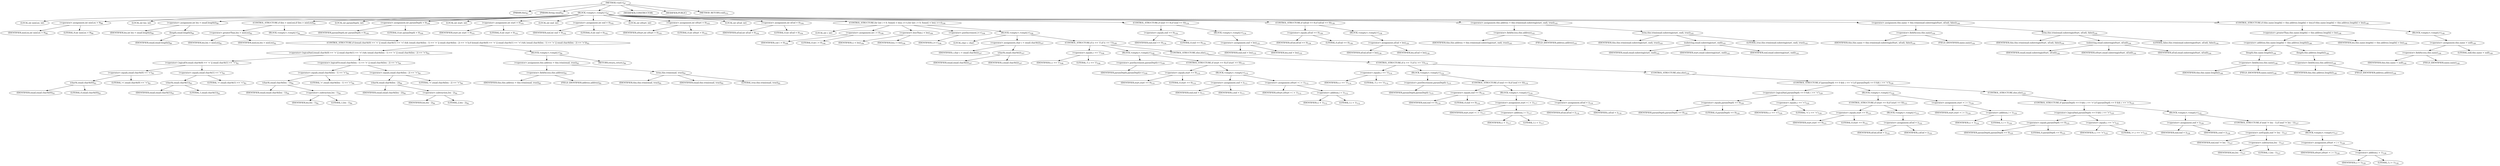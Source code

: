 digraph "&lt;init&gt;" {  
"45" [label = <(METHOD,&lt;init&gt;)<SUB>87</SUB>> ]
"4" [label = <(PARAM,this)<SUB>87</SUB>> ]
"46" [label = <(PARAM,String email)<SUB>87</SUB>> ]
"47" [label = <(BLOCK,&lt;empty&gt;,&lt;empty&gt;)<SUB>87</SUB>> ]
"48" [label = <(LOCAL,int minLen: int)> ]
"49" [label = <(&lt;operator&gt;.assignment,int minLen = 9)<SUB>88</SUB>> ]
"50" [label = <(IDENTIFIER,minLen,int minLen = 9)<SUB>88</SUB>> ]
"51" [label = <(LITERAL,9,int minLen = 9)<SUB>88</SUB>> ]
"52" [label = <(LOCAL,int len: int)> ]
"53" [label = <(&lt;operator&gt;.assignment,int len = email.length())<SUB>89</SUB>> ]
"54" [label = <(IDENTIFIER,len,int len = email.length())<SUB>89</SUB>> ]
"55" [label = <(length,email.length())<SUB>89</SUB>> ]
"56" [label = <(IDENTIFIER,email,email.length())<SUB>89</SUB>> ]
"57" [label = <(CONTROL_STRUCTURE,if (len &gt; minLen),if (len &gt; minLen))<SUB>92</SUB>> ]
"58" [label = <(&lt;operator&gt;.greaterThan,len &gt; minLen)<SUB>92</SUB>> ]
"59" [label = <(IDENTIFIER,len,len &gt; minLen)<SUB>92</SUB>> ]
"60" [label = <(IDENTIFIER,minLen,len &gt; minLen)<SUB>92</SUB>> ]
"61" [label = <(BLOCK,&lt;empty&gt;,&lt;empty&gt;)<SUB>92</SUB>> ]
"62" [label = <(CONTROL_STRUCTURE,if ((email.charAt(0) == '&lt;' || email.charAt(1) == '&lt;') &amp;&amp; (email.charAt(len - 1) == '&gt;' || email.charAt(len - 2) == '&gt;')),if ((email.charAt(0) == '&lt;' || email.charAt(1) == '&lt;') &amp;&amp; (email.charAt(len - 1) == '&gt;' || email.charAt(len - 2) == '&gt;')))<SUB>93</SUB>> ]
"63" [label = <(&lt;operator&gt;.logicalAnd,(email.charAt(0) == '&lt;' || email.charAt(1) == '&lt;') &amp;&amp; (email.charAt(len - 1) == '&gt;' || email.charAt(len - 2) == '&gt;'))<SUB>93</SUB>> ]
"64" [label = <(&lt;operator&gt;.logicalOr,email.charAt(0) == '&lt;' || email.charAt(1) == '&lt;')<SUB>93</SUB>> ]
"65" [label = <(&lt;operator&gt;.equals,email.charAt(0) == '&lt;')<SUB>93</SUB>> ]
"66" [label = <(charAt,email.charAt(0))<SUB>93</SUB>> ]
"67" [label = <(IDENTIFIER,email,email.charAt(0))<SUB>93</SUB>> ]
"68" [label = <(LITERAL,0,email.charAt(0))<SUB>93</SUB>> ]
"69" [label = <(LITERAL,'&lt;',email.charAt(0) == '&lt;')<SUB>93</SUB>> ]
"70" [label = <(&lt;operator&gt;.equals,email.charAt(1) == '&lt;')<SUB>93</SUB>> ]
"71" [label = <(charAt,email.charAt(1))<SUB>93</SUB>> ]
"72" [label = <(IDENTIFIER,email,email.charAt(1))<SUB>93</SUB>> ]
"73" [label = <(LITERAL,1,email.charAt(1))<SUB>93</SUB>> ]
"74" [label = <(LITERAL,'&lt;',email.charAt(1) == '&lt;')<SUB>93</SUB>> ]
"75" [label = <(&lt;operator&gt;.logicalOr,email.charAt(len - 1) == '&gt;' || email.charAt(len - 2) == '&gt;')<SUB>94</SUB>> ]
"76" [label = <(&lt;operator&gt;.equals,email.charAt(len - 1) == '&gt;')<SUB>94</SUB>> ]
"77" [label = <(charAt,email.charAt(len - 1))<SUB>94</SUB>> ]
"78" [label = <(IDENTIFIER,email,email.charAt(len - 1))<SUB>94</SUB>> ]
"79" [label = <(&lt;operator&gt;.subtraction,len - 1)<SUB>94</SUB>> ]
"80" [label = <(IDENTIFIER,len,len - 1)<SUB>94</SUB>> ]
"81" [label = <(LITERAL,1,len - 1)<SUB>94</SUB>> ]
"82" [label = <(LITERAL,'&gt;',email.charAt(len - 1) == '&gt;')<SUB>94</SUB>> ]
"83" [label = <(&lt;operator&gt;.equals,email.charAt(len - 2) == '&gt;')<SUB>94</SUB>> ]
"84" [label = <(charAt,email.charAt(len - 2))<SUB>94</SUB>> ]
"85" [label = <(IDENTIFIER,email,email.charAt(len - 2))<SUB>94</SUB>> ]
"86" [label = <(&lt;operator&gt;.subtraction,len - 2)<SUB>94</SUB>> ]
"87" [label = <(IDENTIFIER,len,len - 2)<SUB>94</SUB>> ]
"88" [label = <(LITERAL,2,len - 2)<SUB>94</SUB>> ]
"89" [label = <(LITERAL,'&gt;',email.charAt(len - 2) == '&gt;')<SUB>94</SUB>> ]
"90" [label = <(BLOCK,&lt;empty&gt;,&lt;empty&gt;)<SUB>94</SUB>> ]
"91" [label = <(&lt;operator&gt;.assignment,this.address = this.trim(email, true))<SUB>95</SUB>> ]
"92" [label = <(&lt;operator&gt;.fieldAccess,this.address)<SUB>95</SUB>> ]
"3" [label = <(IDENTIFIER,this,this.address = this.trim(email, true))<SUB>95</SUB>> ]
"93" [label = <(FIELD_IDENTIFIER,address,address)<SUB>95</SUB>> ]
"94" [label = <(trim,this.trim(email, true))<SUB>95</SUB>> ]
"5" [label = <(IDENTIFIER,this,this.trim(email, true))<SUB>95</SUB>> ]
"95" [label = <(IDENTIFIER,email,this.trim(email, true))<SUB>95</SUB>> ]
"96" [label = <(LITERAL,true,this.trim(email, true))<SUB>95</SUB>> ]
"97" [label = <(RETURN,return;,return;)<SUB>96</SUB>> ]
"98" [label = <(LOCAL,int paramDepth: int)> ]
"99" [label = <(&lt;operator&gt;.assignment,int paramDepth = 0)<SUB>100</SUB>> ]
"100" [label = <(IDENTIFIER,paramDepth,int paramDepth = 0)<SUB>100</SUB>> ]
"101" [label = <(LITERAL,0,int paramDepth = 0)<SUB>100</SUB>> ]
"102" [label = <(LOCAL,int start: int)> ]
"103" [label = <(&lt;operator&gt;.assignment,int start = 0)<SUB>101</SUB>> ]
"104" [label = <(IDENTIFIER,start,int start = 0)<SUB>101</SUB>> ]
"105" [label = <(LITERAL,0,int start = 0)<SUB>101</SUB>> ]
"106" [label = <(LOCAL,int end: int)> ]
"107" [label = <(&lt;operator&gt;.assignment,int end = 0)<SUB>102</SUB>> ]
"108" [label = <(IDENTIFIER,end,int end = 0)<SUB>102</SUB>> ]
"109" [label = <(LITERAL,0,int end = 0)<SUB>102</SUB>> ]
"110" [label = <(LOCAL,int nStart: int)> ]
"111" [label = <(&lt;operator&gt;.assignment,int nStart = 0)<SUB>103</SUB>> ]
"112" [label = <(IDENTIFIER,nStart,int nStart = 0)<SUB>103</SUB>> ]
"113" [label = <(LITERAL,0,int nStart = 0)<SUB>103</SUB>> ]
"114" [label = <(LOCAL,int nEnd: int)> ]
"115" [label = <(&lt;operator&gt;.assignment,int nEnd = 0)<SUB>104</SUB>> ]
"116" [label = <(IDENTIFIER,nEnd,int nEnd = 0)<SUB>104</SUB>> ]
"117" [label = <(LITERAL,0,int nEnd = 0)<SUB>104</SUB>> ]
"118" [label = <(CONTROL_STRUCTURE,for (int i = 0; Some(i &lt; len); i++),for (int i = 0; Some(i &lt; len); i++))<SUB>106</SUB>> ]
"119" [label = <(LOCAL,int i: int)> ]
"120" [label = <(&lt;operator&gt;.assignment,int i = 0)<SUB>106</SUB>> ]
"121" [label = <(IDENTIFIER,i,int i = 0)<SUB>106</SUB>> ]
"122" [label = <(LITERAL,0,int i = 0)<SUB>106</SUB>> ]
"123" [label = <(&lt;operator&gt;.lessThan,i &lt; len)<SUB>106</SUB>> ]
"124" [label = <(IDENTIFIER,i,i &lt; len)<SUB>106</SUB>> ]
"125" [label = <(IDENTIFIER,len,i &lt; len)<SUB>106</SUB>> ]
"126" [label = <(&lt;operator&gt;.postIncrement,i++)<SUB>106</SUB>> ]
"127" [label = <(IDENTIFIER,i,i++)<SUB>106</SUB>> ]
"128" [label = <(BLOCK,&lt;empty&gt;,&lt;empty&gt;)<SUB>106</SUB>> ]
"129" [label = <(LOCAL,char c: char)> ]
"130" [label = <(&lt;operator&gt;.assignment,char c = email.charAt(i))<SUB>107</SUB>> ]
"131" [label = <(IDENTIFIER,c,char c = email.charAt(i))<SUB>107</SUB>> ]
"132" [label = <(charAt,email.charAt(i))<SUB>107</SUB>> ]
"133" [label = <(IDENTIFIER,email,email.charAt(i))<SUB>107</SUB>> ]
"134" [label = <(IDENTIFIER,i,email.charAt(i))<SUB>107</SUB>> ]
"135" [label = <(CONTROL_STRUCTURE,if (c == '('),if (c == '('))<SUB>108</SUB>> ]
"136" [label = <(&lt;operator&gt;.equals,c == '(')<SUB>108</SUB>> ]
"137" [label = <(IDENTIFIER,c,c == '(')<SUB>108</SUB>> ]
"138" [label = <(LITERAL,'(',c == '(')<SUB>108</SUB>> ]
"139" [label = <(BLOCK,&lt;empty&gt;,&lt;empty&gt;)<SUB>108</SUB>> ]
"140" [label = <(&lt;operator&gt;.postIncrement,paramDepth++)<SUB>109</SUB>> ]
"141" [label = <(IDENTIFIER,paramDepth,paramDepth++)<SUB>109</SUB>> ]
"142" [label = <(CONTROL_STRUCTURE,if (start == 0),if (start == 0))<SUB>110</SUB>> ]
"143" [label = <(&lt;operator&gt;.equals,start == 0)<SUB>110</SUB>> ]
"144" [label = <(IDENTIFIER,start,start == 0)<SUB>110</SUB>> ]
"145" [label = <(LITERAL,0,start == 0)<SUB>110</SUB>> ]
"146" [label = <(BLOCK,&lt;empty&gt;,&lt;empty&gt;)<SUB>110</SUB>> ]
"147" [label = <(&lt;operator&gt;.assignment,end = i)<SUB>111</SUB>> ]
"148" [label = <(IDENTIFIER,end,end = i)<SUB>111</SUB>> ]
"149" [label = <(IDENTIFIER,i,end = i)<SUB>111</SUB>> ]
"150" [label = <(&lt;operator&gt;.assignment,nStart = i + 1)<SUB>112</SUB>> ]
"151" [label = <(IDENTIFIER,nStart,nStart = i + 1)<SUB>112</SUB>> ]
"152" [label = <(&lt;operator&gt;.addition,i + 1)<SUB>112</SUB>> ]
"153" [label = <(IDENTIFIER,i,i + 1)<SUB>112</SUB>> ]
"154" [label = <(LITERAL,1,i + 1)<SUB>112</SUB>> ]
"155" [label = <(CONTROL_STRUCTURE,else,else)<SUB>114</SUB>> ]
"156" [label = <(CONTROL_STRUCTURE,if (c == ')'),if (c == ')'))<SUB>114</SUB>> ]
"157" [label = <(&lt;operator&gt;.equals,c == ')')<SUB>114</SUB>> ]
"158" [label = <(IDENTIFIER,c,c == ')')<SUB>114</SUB>> ]
"159" [label = <(LITERAL,')',c == ')')<SUB>114</SUB>> ]
"160" [label = <(BLOCK,&lt;empty&gt;,&lt;empty&gt;)<SUB>114</SUB>> ]
"161" [label = <(&lt;operator&gt;.postDecrement,paramDepth--)<SUB>115</SUB>> ]
"162" [label = <(IDENTIFIER,paramDepth,paramDepth--)<SUB>115</SUB>> ]
"163" [label = <(CONTROL_STRUCTURE,if (end == 0),if (end == 0))<SUB>116</SUB>> ]
"164" [label = <(&lt;operator&gt;.equals,end == 0)<SUB>116</SUB>> ]
"165" [label = <(IDENTIFIER,end,end == 0)<SUB>116</SUB>> ]
"166" [label = <(LITERAL,0,end == 0)<SUB>116</SUB>> ]
"167" [label = <(BLOCK,&lt;empty&gt;,&lt;empty&gt;)<SUB>116</SUB>> ]
"168" [label = <(&lt;operator&gt;.assignment,start = i + 1)<SUB>117</SUB>> ]
"169" [label = <(IDENTIFIER,start,start = i + 1)<SUB>117</SUB>> ]
"170" [label = <(&lt;operator&gt;.addition,i + 1)<SUB>117</SUB>> ]
"171" [label = <(IDENTIFIER,i,i + 1)<SUB>117</SUB>> ]
"172" [label = <(LITERAL,1,i + 1)<SUB>117</SUB>> ]
"173" [label = <(&lt;operator&gt;.assignment,nEnd = i)<SUB>118</SUB>> ]
"174" [label = <(IDENTIFIER,nEnd,nEnd = i)<SUB>118</SUB>> ]
"175" [label = <(IDENTIFIER,i,nEnd = i)<SUB>118</SUB>> ]
"176" [label = <(CONTROL_STRUCTURE,else,else)<SUB>120</SUB>> ]
"177" [label = <(CONTROL_STRUCTURE,if (paramDepth == 0 &amp;&amp; c == '&lt;'),if (paramDepth == 0 &amp;&amp; c == '&lt;'))<SUB>120</SUB>> ]
"178" [label = <(&lt;operator&gt;.logicalAnd,paramDepth == 0 &amp;&amp; c == '&lt;')<SUB>120</SUB>> ]
"179" [label = <(&lt;operator&gt;.equals,paramDepth == 0)<SUB>120</SUB>> ]
"180" [label = <(IDENTIFIER,paramDepth,paramDepth == 0)<SUB>120</SUB>> ]
"181" [label = <(LITERAL,0,paramDepth == 0)<SUB>120</SUB>> ]
"182" [label = <(&lt;operator&gt;.equals,c == '&lt;')<SUB>120</SUB>> ]
"183" [label = <(IDENTIFIER,c,c == '&lt;')<SUB>120</SUB>> ]
"184" [label = <(LITERAL,'&lt;',c == '&lt;')<SUB>120</SUB>> ]
"185" [label = <(BLOCK,&lt;empty&gt;,&lt;empty&gt;)<SUB>120</SUB>> ]
"186" [label = <(CONTROL_STRUCTURE,if (start == 0),if (start == 0))<SUB>121</SUB>> ]
"187" [label = <(&lt;operator&gt;.equals,start == 0)<SUB>121</SUB>> ]
"188" [label = <(IDENTIFIER,start,start == 0)<SUB>121</SUB>> ]
"189" [label = <(LITERAL,0,start == 0)<SUB>121</SUB>> ]
"190" [label = <(BLOCK,&lt;empty&gt;,&lt;empty&gt;)<SUB>121</SUB>> ]
"191" [label = <(&lt;operator&gt;.assignment,nEnd = i)<SUB>122</SUB>> ]
"192" [label = <(IDENTIFIER,nEnd,nEnd = i)<SUB>122</SUB>> ]
"193" [label = <(IDENTIFIER,i,nEnd = i)<SUB>122</SUB>> ]
"194" [label = <(&lt;operator&gt;.assignment,start = i + 1)<SUB>124</SUB>> ]
"195" [label = <(IDENTIFIER,start,start = i + 1)<SUB>124</SUB>> ]
"196" [label = <(&lt;operator&gt;.addition,i + 1)<SUB>124</SUB>> ]
"197" [label = <(IDENTIFIER,i,i + 1)<SUB>124</SUB>> ]
"198" [label = <(LITERAL,1,i + 1)<SUB>124</SUB>> ]
"199" [label = <(CONTROL_STRUCTURE,else,else)<SUB>125</SUB>> ]
"200" [label = <(CONTROL_STRUCTURE,if (paramDepth == 0 &amp;&amp; c == '&gt;'),if (paramDepth == 0 &amp;&amp; c == '&gt;'))<SUB>125</SUB>> ]
"201" [label = <(&lt;operator&gt;.logicalAnd,paramDepth == 0 &amp;&amp; c == '&gt;')<SUB>125</SUB>> ]
"202" [label = <(&lt;operator&gt;.equals,paramDepth == 0)<SUB>125</SUB>> ]
"203" [label = <(IDENTIFIER,paramDepth,paramDepth == 0)<SUB>125</SUB>> ]
"204" [label = <(LITERAL,0,paramDepth == 0)<SUB>125</SUB>> ]
"205" [label = <(&lt;operator&gt;.equals,c == '&gt;')<SUB>125</SUB>> ]
"206" [label = <(IDENTIFIER,c,c == '&gt;')<SUB>125</SUB>> ]
"207" [label = <(LITERAL,'&gt;',c == '&gt;')<SUB>125</SUB>> ]
"208" [label = <(BLOCK,&lt;empty&gt;,&lt;empty&gt;)<SUB>125</SUB>> ]
"209" [label = <(&lt;operator&gt;.assignment,end = i)<SUB>126</SUB>> ]
"210" [label = <(IDENTIFIER,end,end = i)<SUB>126</SUB>> ]
"211" [label = <(IDENTIFIER,i,end = i)<SUB>126</SUB>> ]
"212" [label = <(CONTROL_STRUCTURE,if (end != len - 1),if (end != len - 1))<SUB>127</SUB>> ]
"213" [label = <(&lt;operator&gt;.notEquals,end != len - 1)<SUB>127</SUB>> ]
"214" [label = <(IDENTIFIER,end,end != len - 1)<SUB>127</SUB>> ]
"215" [label = <(&lt;operator&gt;.subtraction,len - 1)<SUB>127</SUB>> ]
"216" [label = <(IDENTIFIER,len,len - 1)<SUB>127</SUB>> ]
"217" [label = <(LITERAL,1,len - 1)<SUB>127</SUB>> ]
"218" [label = <(BLOCK,&lt;empty&gt;,&lt;empty&gt;)<SUB>127</SUB>> ]
"219" [label = <(&lt;operator&gt;.assignment,nStart = i + 1)<SUB>128</SUB>> ]
"220" [label = <(IDENTIFIER,nStart,nStart = i + 1)<SUB>128</SUB>> ]
"221" [label = <(&lt;operator&gt;.addition,i + 1)<SUB>128</SUB>> ]
"222" [label = <(IDENTIFIER,i,i + 1)<SUB>128</SUB>> ]
"223" [label = <(LITERAL,1,i + 1)<SUB>128</SUB>> ]
"224" [label = <(CONTROL_STRUCTURE,if (end == 0),if (end == 0))<SUB>134</SUB>> ]
"225" [label = <(&lt;operator&gt;.equals,end == 0)<SUB>134</SUB>> ]
"226" [label = <(IDENTIFIER,end,end == 0)<SUB>134</SUB>> ]
"227" [label = <(LITERAL,0,end == 0)<SUB>134</SUB>> ]
"228" [label = <(BLOCK,&lt;empty&gt;,&lt;empty&gt;)<SUB>134</SUB>> ]
"229" [label = <(&lt;operator&gt;.assignment,end = len)<SUB>135</SUB>> ]
"230" [label = <(IDENTIFIER,end,end = len)<SUB>135</SUB>> ]
"231" [label = <(IDENTIFIER,len,end = len)<SUB>135</SUB>> ]
"232" [label = <(CONTROL_STRUCTURE,if (nEnd == 0),if (nEnd == 0))<SUB>138</SUB>> ]
"233" [label = <(&lt;operator&gt;.equals,nEnd == 0)<SUB>138</SUB>> ]
"234" [label = <(IDENTIFIER,nEnd,nEnd == 0)<SUB>138</SUB>> ]
"235" [label = <(LITERAL,0,nEnd == 0)<SUB>138</SUB>> ]
"236" [label = <(BLOCK,&lt;empty&gt;,&lt;empty&gt;)<SUB>138</SUB>> ]
"237" [label = <(&lt;operator&gt;.assignment,nEnd = len)<SUB>139</SUB>> ]
"238" [label = <(IDENTIFIER,nEnd,nEnd = len)<SUB>139</SUB>> ]
"239" [label = <(IDENTIFIER,len,nEnd = len)<SUB>139</SUB>> ]
"240" [label = <(&lt;operator&gt;.assignment,this.address = this.trim(email.substring(start, end), true))<SUB>143</SUB>> ]
"241" [label = <(&lt;operator&gt;.fieldAccess,this.address)<SUB>143</SUB>> ]
"6" [label = <(IDENTIFIER,this,this.address = this.trim(email.substring(start, end), true))<SUB>143</SUB>> ]
"242" [label = <(FIELD_IDENTIFIER,address,address)<SUB>143</SUB>> ]
"243" [label = <(trim,this.trim(email.substring(start, end), true))<SUB>143</SUB>> ]
"7" [label = <(IDENTIFIER,this,this.trim(email.substring(start, end), true))<SUB>143</SUB>> ]
"244" [label = <(substring,email.substring(start, end))<SUB>143</SUB>> ]
"245" [label = <(IDENTIFIER,email,email.substring(start, end))<SUB>143</SUB>> ]
"246" [label = <(IDENTIFIER,start,email.substring(start, end))<SUB>143</SUB>> ]
"247" [label = <(IDENTIFIER,end,email.substring(start, end))<SUB>143</SUB>> ]
"248" [label = <(LITERAL,true,this.trim(email.substring(start, end), true))<SUB>143</SUB>> ]
"249" [label = <(&lt;operator&gt;.assignment,this.name = this.trim(email.substring(nStart, nEnd), false))<SUB>144</SUB>> ]
"250" [label = <(&lt;operator&gt;.fieldAccess,this.name)<SUB>144</SUB>> ]
"8" [label = <(IDENTIFIER,this,this.name = this.trim(email.substring(nStart, nEnd), false))<SUB>144</SUB>> ]
"251" [label = <(FIELD_IDENTIFIER,name,name)<SUB>144</SUB>> ]
"252" [label = <(trim,this.trim(email.substring(nStart, nEnd), false))<SUB>144</SUB>> ]
"9" [label = <(IDENTIFIER,this,this.trim(email.substring(nStart, nEnd), false))<SUB>144</SUB>> ]
"253" [label = <(substring,email.substring(nStart, nEnd))<SUB>144</SUB>> ]
"254" [label = <(IDENTIFIER,email,email.substring(nStart, nEnd))<SUB>144</SUB>> ]
"255" [label = <(IDENTIFIER,nStart,email.substring(nStart, nEnd))<SUB>144</SUB>> ]
"256" [label = <(IDENTIFIER,nEnd,email.substring(nStart, nEnd))<SUB>144</SUB>> ]
"257" [label = <(LITERAL,false,this.trim(email.substring(nStart, nEnd), false))<SUB>144</SUB>> ]
"258" [label = <(CONTROL_STRUCTURE,if (this.name.length() + this.address.length() &gt; len),if (this.name.length() + this.address.length() &gt; len))<SUB>148</SUB>> ]
"259" [label = <(&lt;operator&gt;.greaterThan,this.name.length() + this.address.length() &gt; len)<SUB>148</SUB>> ]
"260" [label = <(&lt;operator&gt;.addition,this.name.length() + this.address.length())<SUB>148</SUB>> ]
"261" [label = <(length,this.name.length())<SUB>148</SUB>> ]
"262" [label = <(&lt;operator&gt;.fieldAccess,this.name)<SUB>148</SUB>> ]
"10" [label = <(IDENTIFIER,this,this.name.length())<SUB>148</SUB>> ]
"263" [label = <(FIELD_IDENTIFIER,name,name)<SUB>148</SUB>> ]
"264" [label = <(length,this.address.length())<SUB>148</SUB>> ]
"265" [label = <(&lt;operator&gt;.fieldAccess,this.address)<SUB>148</SUB>> ]
"11" [label = <(IDENTIFIER,this,this.address.length())<SUB>148</SUB>> ]
"266" [label = <(FIELD_IDENTIFIER,address,address)<SUB>148</SUB>> ]
"267" [label = <(IDENTIFIER,len,this.name.length() + this.address.length() &gt; len)<SUB>148</SUB>> ]
"268" [label = <(BLOCK,&lt;empty&gt;,&lt;empty&gt;)<SUB>148</SUB>> ]
"269" [label = <(&lt;operator&gt;.assignment,this.name = null)<SUB>149</SUB>> ]
"270" [label = <(&lt;operator&gt;.fieldAccess,this.name)<SUB>149</SUB>> ]
"12" [label = <(IDENTIFIER,this,this.name = null)<SUB>149</SUB>> ]
"271" [label = <(FIELD_IDENTIFIER,name,name)<SUB>149</SUB>> ]
"272" [label = <(LITERAL,null,this.name = null)<SUB>149</SUB>> ]
"273" [label = <(MODIFIER,CONSTRUCTOR)> ]
"274" [label = <(MODIFIER,PUBLIC)> ]
"275" [label = <(METHOD_RETURN,void)<SUB>151</SUB>> ]
  "45" -> "4" 
  "45" -> "46" 
  "45" -> "47" 
  "45" -> "273" 
  "45" -> "274" 
  "45" -> "275" 
  "47" -> "48" 
  "47" -> "49" 
  "47" -> "52" 
  "47" -> "53" 
  "47" -> "57" 
  "47" -> "98" 
  "47" -> "99" 
  "47" -> "102" 
  "47" -> "103" 
  "47" -> "106" 
  "47" -> "107" 
  "47" -> "110" 
  "47" -> "111" 
  "47" -> "114" 
  "47" -> "115" 
  "47" -> "118" 
  "47" -> "224" 
  "47" -> "232" 
  "47" -> "240" 
  "47" -> "249" 
  "47" -> "258" 
  "49" -> "50" 
  "49" -> "51" 
  "53" -> "54" 
  "53" -> "55" 
  "55" -> "56" 
  "57" -> "58" 
  "57" -> "61" 
  "58" -> "59" 
  "58" -> "60" 
  "61" -> "62" 
  "62" -> "63" 
  "62" -> "90" 
  "63" -> "64" 
  "63" -> "75" 
  "64" -> "65" 
  "64" -> "70" 
  "65" -> "66" 
  "65" -> "69" 
  "66" -> "67" 
  "66" -> "68" 
  "70" -> "71" 
  "70" -> "74" 
  "71" -> "72" 
  "71" -> "73" 
  "75" -> "76" 
  "75" -> "83" 
  "76" -> "77" 
  "76" -> "82" 
  "77" -> "78" 
  "77" -> "79" 
  "79" -> "80" 
  "79" -> "81" 
  "83" -> "84" 
  "83" -> "89" 
  "84" -> "85" 
  "84" -> "86" 
  "86" -> "87" 
  "86" -> "88" 
  "90" -> "91" 
  "90" -> "97" 
  "91" -> "92" 
  "91" -> "94" 
  "92" -> "3" 
  "92" -> "93" 
  "94" -> "5" 
  "94" -> "95" 
  "94" -> "96" 
  "99" -> "100" 
  "99" -> "101" 
  "103" -> "104" 
  "103" -> "105" 
  "107" -> "108" 
  "107" -> "109" 
  "111" -> "112" 
  "111" -> "113" 
  "115" -> "116" 
  "115" -> "117" 
  "118" -> "119" 
  "118" -> "120" 
  "118" -> "123" 
  "118" -> "126" 
  "118" -> "128" 
  "120" -> "121" 
  "120" -> "122" 
  "123" -> "124" 
  "123" -> "125" 
  "126" -> "127" 
  "128" -> "129" 
  "128" -> "130" 
  "128" -> "135" 
  "130" -> "131" 
  "130" -> "132" 
  "132" -> "133" 
  "132" -> "134" 
  "135" -> "136" 
  "135" -> "139" 
  "135" -> "155" 
  "136" -> "137" 
  "136" -> "138" 
  "139" -> "140" 
  "139" -> "142" 
  "140" -> "141" 
  "142" -> "143" 
  "142" -> "146" 
  "143" -> "144" 
  "143" -> "145" 
  "146" -> "147" 
  "146" -> "150" 
  "147" -> "148" 
  "147" -> "149" 
  "150" -> "151" 
  "150" -> "152" 
  "152" -> "153" 
  "152" -> "154" 
  "155" -> "156" 
  "156" -> "157" 
  "156" -> "160" 
  "156" -> "176" 
  "157" -> "158" 
  "157" -> "159" 
  "160" -> "161" 
  "160" -> "163" 
  "161" -> "162" 
  "163" -> "164" 
  "163" -> "167" 
  "164" -> "165" 
  "164" -> "166" 
  "167" -> "168" 
  "167" -> "173" 
  "168" -> "169" 
  "168" -> "170" 
  "170" -> "171" 
  "170" -> "172" 
  "173" -> "174" 
  "173" -> "175" 
  "176" -> "177" 
  "177" -> "178" 
  "177" -> "185" 
  "177" -> "199" 
  "178" -> "179" 
  "178" -> "182" 
  "179" -> "180" 
  "179" -> "181" 
  "182" -> "183" 
  "182" -> "184" 
  "185" -> "186" 
  "185" -> "194" 
  "186" -> "187" 
  "186" -> "190" 
  "187" -> "188" 
  "187" -> "189" 
  "190" -> "191" 
  "191" -> "192" 
  "191" -> "193" 
  "194" -> "195" 
  "194" -> "196" 
  "196" -> "197" 
  "196" -> "198" 
  "199" -> "200" 
  "200" -> "201" 
  "200" -> "208" 
  "201" -> "202" 
  "201" -> "205" 
  "202" -> "203" 
  "202" -> "204" 
  "205" -> "206" 
  "205" -> "207" 
  "208" -> "209" 
  "208" -> "212" 
  "209" -> "210" 
  "209" -> "211" 
  "212" -> "213" 
  "212" -> "218" 
  "213" -> "214" 
  "213" -> "215" 
  "215" -> "216" 
  "215" -> "217" 
  "218" -> "219" 
  "219" -> "220" 
  "219" -> "221" 
  "221" -> "222" 
  "221" -> "223" 
  "224" -> "225" 
  "224" -> "228" 
  "225" -> "226" 
  "225" -> "227" 
  "228" -> "229" 
  "229" -> "230" 
  "229" -> "231" 
  "232" -> "233" 
  "232" -> "236" 
  "233" -> "234" 
  "233" -> "235" 
  "236" -> "237" 
  "237" -> "238" 
  "237" -> "239" 
  "240" -> "241" 
  "240" -> "243" 
  "241" -> "6" 
  "241" -> "242" 
  "243" -> "7" 
  "243" -> "244" 
  "243" -> "248" 
  "244" -> "245" 
  "244" -> "246" 
  "244" -> "247" 
  "249" -> "250" 
  "249" -> "252" 
  "250" -> "8" 
  "250" -> "251" 
  "252" -> "9" 
  "252" -> "253" 
  "252" -> "257" 
  "253" -> "254" 
  "253" -> "255" 
  "253" -> "256" 
  "258" -> "259" 
  "258" -> "268" 
  "259" -> "260" 
  "259" -> "267" 
  "260" -> "261" 
  "260" -> "264" 
  "261" -> "262" 
  "262" -> "10" 
  "262" -> "263" 
  "264" -> "265" 
  "265" -> "11" 
  "265" -> "266" 
  "268" -> "269" 
  "269" -> "270" 
  "269" -> "272" 
  "270" -> "12" 
  "270" -> "271" 
}
